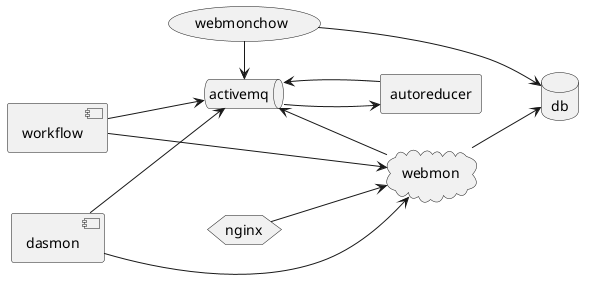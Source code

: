 @startuml
'https://plantuml.com/component-diagram

left to right direction

usecase webmonchow
database db
queue activemq
cloud webmon
component dasmon
component workflow
hexagon nginx
agent autoreducer

webmonchow -right-> db
webmonchow -right-> activemq
webmon -down-> db
dasmon -down-> webmon
nginx -down-> webmon
workflow -right-> webmon
workflow -down-> activemq
dasmon -down-> activemq
autoreducer -down-> activemq
activemq -down-> autoreducer
webmon -up-> activemq

@enduml
